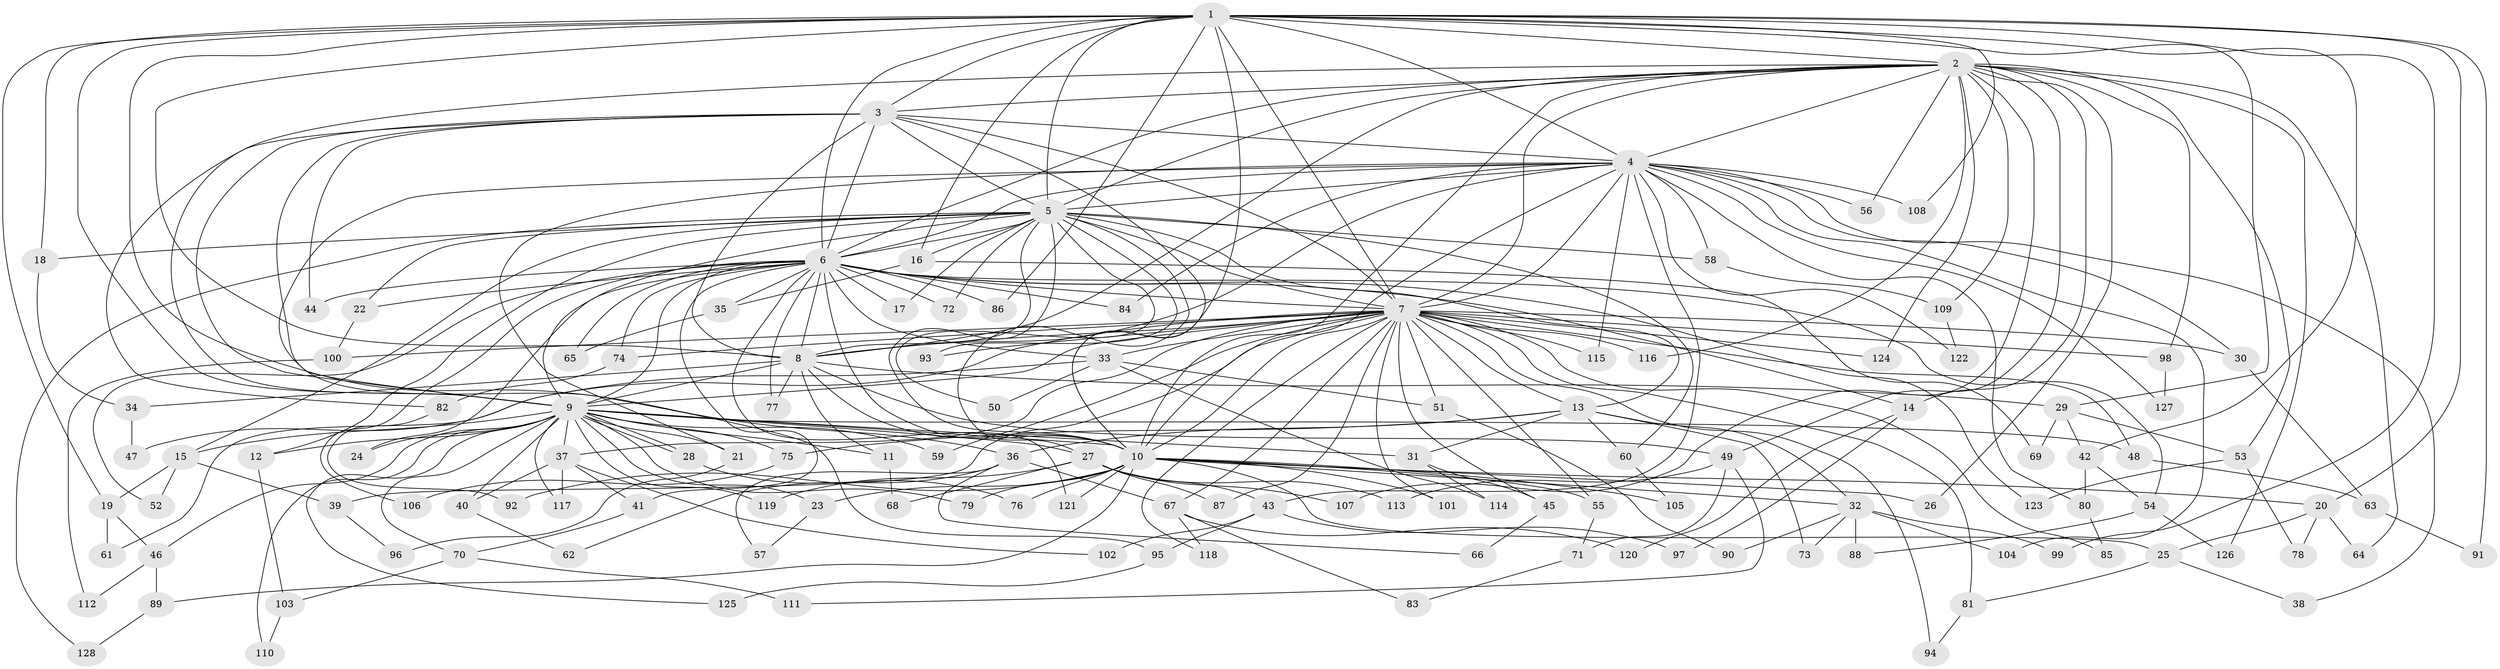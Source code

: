 // Generated by graph-tools (version 1.1) at 2025/11/02/27/25 16:11:08]
// undirected, 128 vertices, 281 edges
graph export_dot {
graph [start="1"]
  node [color=gray90,style=filled];
  1;
  2;
  3;
  4;
  5;
  6;
  7;
  8;
  9;
  10;
  11;
  12;
  13;
  14;
  15;
  16;
  17;
  18;
  19;
  20;
  21;
  22;
  23;
  24;
  25;
  26;
  27;
  28;
  29;
  30;
  31;
  32;
  33;
  34;
  35;
  36;
  37;
  38;
  39;
  40;
  41;
  42;
  43;
  44;
  45;
  46;
  47;
  48;
  49;
  50;
  51;
  52;
  53;
  54;
  55;
  56;
  57;
  58;
  59;
  60;
  61;
  62;
  63;
  64;
  65;
  66;
  67;
  68;
  69;
  70;
  71;
  72;
  73;
  74;
  75;
  76;
  77;
  78;
  79;
  80;
  81;
  82;
  83;
  84;
  85;
  86;
  87;
  88;
  89;
  90;
  91;
  92;
  93;
  94;
  95;
  96;
  97;
  98;
  99;
  100;
  101;
  102;
  103;
  104;
  105;
  106;
  107;
  108;
  109;
  110;
  111;
  112;
  113;
  114;
  115;
  116;
  117;
  118;
  119;
  120;
  121;
  122;
  123;
  124;
  125;
  126;
  127;
  128;
  1 -- 2;
  1 -- 3;
  1 -- 4;
  1 -- 5;
  1 -- 6;
  1 -- 7;
  1 -- 8;
  1 -- 9;
  1 -- 10;
  1 -- 16;
  1 -- 18;
  1 -- 19;
  1 -- 20;
  1 -- 29;
  1 -- 36;
  1 -- 42;
  1 -- 86;
  1 -- 91;
  1 -- 99;
  1 -- 108;
  2 -- 3;
  2 -- 4;
  2 -- 5;
  2 -- 6;
  2 -- 7;
  2 -- 8;
  2 -- 9;
  2 -- 10;
  2 -- 14;
  2 -- 26;
  2 -- 49;
  2 -- 53;
  2 -- 56;
  2 -- 64;
  2 -- 98;
  2 -- 107;
  2 -- 109;
  2 -- 116;
  2 -- 124;
  2 -- 126;
  3 -- 4;
  3 -- 5;
  3 -- 6;
  3 -- 7;
  3 -- 8;
  3 -- 9;
  3 -- 10;
  3 -- 44;
  3 -- 82;
  3 -- 95;
  4 -- 5;
  4 -- 6;
  4 -- 7;
  4 -- 8;
  4 -- 9;
  4 -- 10;
  4 -- 21;
  4 -- 30;
  4 -- 38;
  4 -- 43;
  4 -- 56;
  4 -- 58;
  4 -- 80;
  4 -- 84;
  4 -- 104;
  4 -- 108;
  4 -- 115;
  4 -- 122;
  4 -- 127;
  5 -- 6;
  5 -- 7;
  5 -- 8;
  5 -- 9;
  5 -- 10;
  5 -- 12;
  5 -- 13;
  5 -- 15;
  5 -- 16;
  5 -- 17;
  5 -- 18;
  5 -- 22;
  5 -- 27;
  5 -- 50;
  5 -- 58;
  5 -- 60;
  5 -- 72;
  5 -- 93;
  5 -- 128;
  6 -- 7;
  6 -- 8;
  6 -- 9;
  6 -- 10;
  6 -- 14;
  6 -- 17;
  6 -- 22;
  6 -- 24;
  6 -- 33;
  6 -- 35;
  6 -- 41;
  6 -- 44;
  6 -- 52;
  6 -- 54;
  6 -- 65;
  6 -- 72;
  6 -- 74;
  6 -- 77;
  6 -- 84;
  6 -- 86;
  6 -- 106;
  6 -- 121;
  6 -- 123;
  7 -- 8;
  7 -- 9;
  7 -- 10;
  7 -- 13;
  7 -- 30;
  7 -- 33;
  7 -- 37;
  7 -- 39;
  7 -- 45;
  7 -- 48;
  7 -- 51;
  7 -- 55;
  7 -- 59;
  7 -- 61;
  7 -- 67;
  7 -- 74;
  7 -- 81;
  7 -- 85;
  7 -- 87;
  7 -- 93;
  7 -- 94;
  7 -- 98;
  7 -- 100;
  7 -- 101;
  7 -- 115;
  7 -- 116;
  7 -- 118;
  7 -- 124;
  8 -- 9;
  8 -- 10;
  8 -- 11;
  8 -- 29;
  8 -- 34;
  8 -- 49;
  8 -- 77;
  9 -- 10;
  9 -- 11;
  9 -- 12;
  9 -- 15;
  9 -- 21;
  9 -- 23;
  9 -- 24;
  9 -- 27;
  9 -- 28;
  9 -- 28;
  9 -- 31;
  9 -- 37;
  9 -- 40;
  9 -- 46;
  9 -- 48;
  9 -- 59;
  9 -- 70;
  9 -- 75;
  9 -- 79;
  9 -- 110;
  9 -- 117;
  9 -- 119;
  9 -- 125;
  10 -- 20;
  10 -- 23;
  10 -- 25;
  10 -- 26;
  10 -- 32;
  10 -- 55;
  10 -- 76;
  10 -- 79;
  10 -- 89;
  10 -- 92;
  10 -- 101;
  10 -- 105;
  10 -- 121;
  11 -- 68;
  12 -- 103;
  13 -- 31;
  13 -- 32;
  13 -- 36;
  13 -- 60;
  13 -- 73;
  13 -- 75;
  14 -- 97;
  14 -- 120;
  15 -- 19;
  15 -- 39;
  15 -- 52;
  16 -- 35;
  16 -- 69;
  18 -- 34;
  19 -- 46;
  19 -- 61;
  20 -- 25;
  20 -- 64;
  20 -- 78;
  21 -- 96;
  22 -- 100;
  23 -- 57;
  25 -- 38;
  25 -- 81;
  27 -- 43;
  27 -- 68;
  27 -- 87;
  27 -- 107;
  27 -- 113;
  27 -- 119;
  28 -- 76;
  29 -- 42;
  29 -- 53;
  29 -- 69;
  30 -- 63;
  31 -- 45;
  31 -- 114;
  32 -- 73;
  32 -- 88;
  32 -- 90;
  32 -- 99;
  32 -- 104;
  33 -- 47;
  33 -- 50;
  33 -- 51;
  33 -- 114;
  34 -- 47;
  35 -- 65;
  36 -- 57;
  36 -- 62;
  36 -- 66;
  36 -- 67;
  37 -- 40;
  37 -- 41;
  37 -- 102;
  37 -- 117;
  39 -- 96;
  40 -- 62;
  41 -- 70;
  42 -- 54;
  42 -- 80;
  43 -- 95;
  43 -- 97;
  43 -- 102;
  45 -- 66;
  46 -- 89;
  46 -- 112;
  48 -- 63;
  49 -- 71;
  49 -- 111;
  49 -- 113;
  51 -- 90;
  53 -- 78;
  53 -- 123;
  54 -- 88;
  54 -- 126;
  55 -- 71;
  58 -- 109;
  60 -- 105;
  63 -- 91;
  67 -- 83;
  67 -- 118;
  67 -- 120;
  70 -- 103;
  70 -- 111;
  71 -- 83;
  74 -- 82;
  75 -- 106;
  80 -- 85;
  81 -- 94;
  82 -- 92;
  89 -- 128;
  95 -- 125;
  98 -- 127;
  100 -- 112;
  103 -- 110;
  109 -- 122;
}
